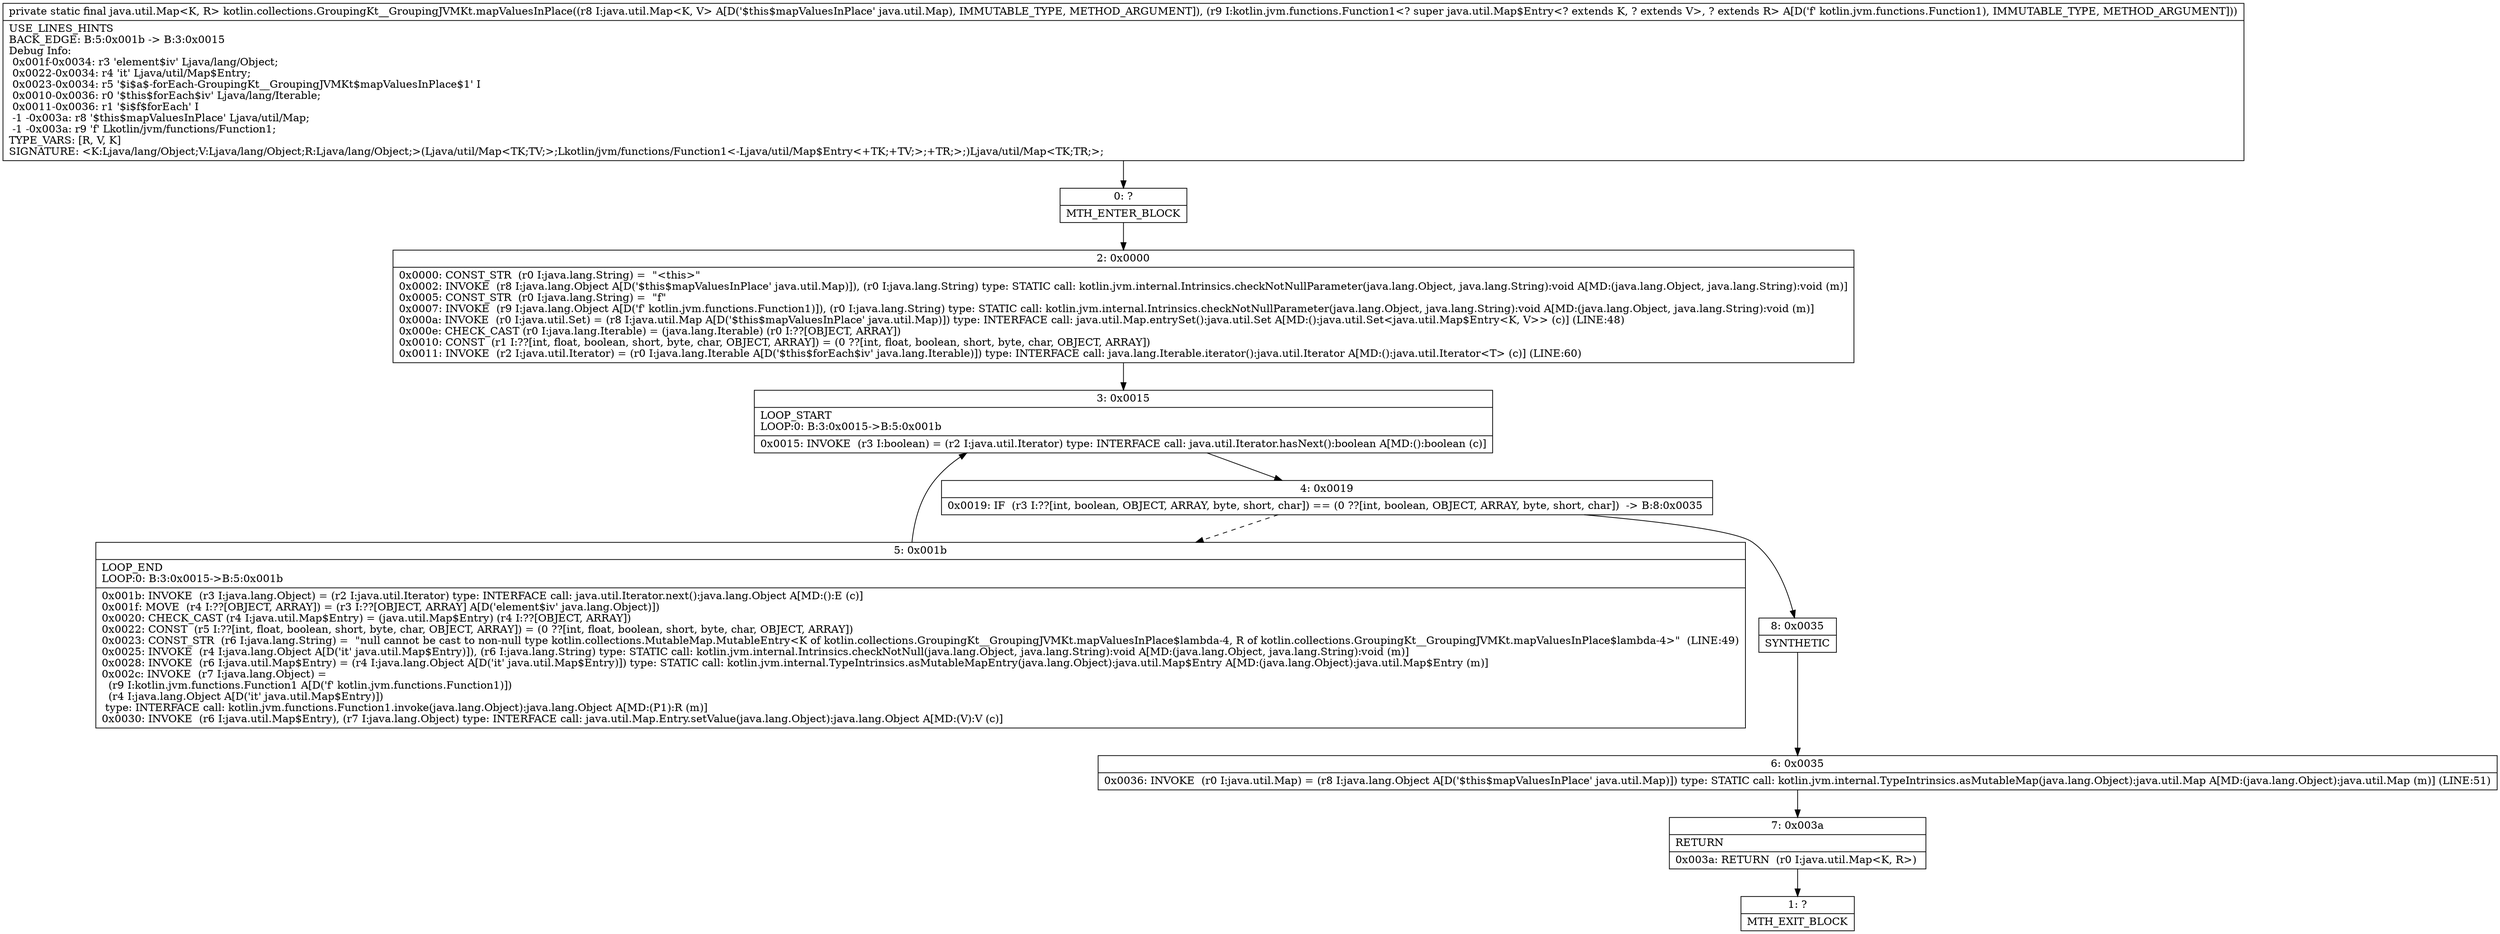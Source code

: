 digraph "CFG forkotlin.collections.GroupingKt__GroupingJVMKt.mapValuesInPlace(Ljava\/util\/Map;Lkotlin\/jvm\/functions\/Function1;)Ljava\/util\/Map;" {
Node_0 [shape=record,label="{0\:\ ?|MTH_ENTER_BLOCK\l}"];
Node_2 [shape=record,label="{2\:\ 0x0000|0x0000: CONST_STR  (r0 I:java.lang.String) =  \"\<this\>\" \l0x0002: INVOKE  (r8 I:java.lang.Object A[D('$this$mapValuesInPlace' java.util.Map)]), (r0 I:java.lang.String) type: STATIC call: kotlin.jvm.internal.Intrinsics.checkNotNullParameter(java.lang.Object, java.lang.String):void A[MD:(java.lang.Object, java.lang.String):void (m)]\l0x0005: CONST_STR  (r0 I:java.lang.String) =  \"f\" \l0x0007: INVOKE  (r9 I:java.lang.Object A[D('f' kotlin.jvm.functions.Function1)]), (r0 I:java.lang.String) type: STATIC call: kotlin.jvm.internal.Intrinsics.checkNotNullParameter(java.lang.Object, java.lang.String):void A[MD:(java.lang.Object, java.lang.String):void (m)]\l0x000a: INVOKE  (r0 I:java.util.Set) = (r8 I:java.util.Map A[D('$this$mapValuesInPlace' java.util.Map)]) type: INTERFACE call: java.util.Map.entrySet():java.util.Set A[MD:():java.util.Set\<java.util.Map$Entry\<K, V\>\> (c)] (LINE:48)\l0x000e: CHECK_CAST (r0 I:java.lang.Iterable) = (java.lang.Iterable) (r0 I:??[OBJECT, ARRAY]) \l0x0010: CONST  (r1 I:??[int, float, boolean, short, byte, char, OBJECT, ARRAY]) = (0 ??[int, float, boolean, short, byte, char, OBJECT, ARRAY]) \l0x0011: INVOKE  (r2 I:java.util.Iterator) = (r0 I:java.lang.Iterable A[D('$this$forEach$iv' java.lang.Iterable)]) type: INTERFACE call: java.lang.Iterable.iterator():java.util.Iterator A[MD:():java.util.Iterator\<T\> (c)] (LINE:60)\l}"];
Node_3 [shape=record,label="{3\:\ 0x0015|LOOP_START\lLOOP:0: B:3:0x0015\-\>B:5:0x001b\l|0x0015: INVOKE  (r3 I:boolean) = (r2 I:java.util.Iterator) type: INTERFACE call: java.util.Iterator.hasNext():boolean A[MD:():boolean (c)]\l}"];
Node_4 [shape=record,label="{4\:\ 0x0019|0x0019: IF  (r3 I:??[int, boolean, OBJECT, ARRAY, byte, short, char]) == (0 ??[int, boolean, OBJECT, ARRAY, byte, short, char])  \-\> B:8:0x0035 \l}"];
Node_5 [shape=record,label="{5\:\ 0x001b|LOOP_END\lLOOP:0: B:3:0x0015\-\>B:5:0x001b\l|0x001b: INVOKE  (r3 I:java.lang.Object) = (r2 I:java.util.Iterator) type: INTERFACE call: java.util.Iterator.next():java.lang.Object A[MD:():E (c)]\l0x001f: MOVE  (r4 I:??[OBJECT, ARRAY]) = (r3 I:??[OBJECT, ARRAY] A[D('element$iv' java.lang.Object)]) \l0x0020: CHECK_CAST (r4 I:java.util.Map$Entry) = (java.util.Map$Entry) (r4 I:??[OBJECT, ARRAY]) \l0x0022: CONST  (r5 I:??[int, float, boolean, short, byte, char, OBJECT, ARRAY]) = (0 ??[int, float, boolean, short, byte, char, OBJECT, ARRAY]) \l0x0023: CONST_STR  (r6 I:java.lang.String) =  \"null cannot be cast to non\-null type kotlin.collections.MutableMap.MutableEntry\<K of kotlin.collections.GroupingKt__GroupingJVMKt.mapValuesInPlace$lambda\-4, R of kotlin.collections.GroupingKt__GroupingJVMKt.mapValuesInPlace$lambda\-4\>\"  (LINE:49)\l0x0025: INVOKE  (r4 I:java.lang.Object A[D('it' java.util.Map$Entry)]), (r6 I:java.lang.String) type: STATIC call: kotlin.jvm.internal.Intrinsics.checkNotNull(java.lang.Object, java.lang.String):void A[MD:(java.lang.Object, java.lang.String):void (m)]\l0x0028: INVOKE  (r6 I:java.util.Map$Entry) = (r4 I:java.lang.Object A[D('it' java.util.Map$Entry)]) type: STATIC call: kotlin.jvm.internal.TypeIntrinsics.asMutableMapEntry(java.lang.Object):java.util.Map$Entry A[MD:(java.lang.Object):java.util.Map$Entry (m)]\l0x002c: INVOKE  (r7 I:java.lang.Object) = \l  (r9 I:kotlin.jvm.functions.Function1 A[D('f' kotlin.jvm.functions.Function1)])\l  (r4 I:java.lang.Object A[D('it' java.util.Map$Entry)])\l type: INTERFACE call: kotlin.jvm.functions.Function1.invoke(java.lang.Object):java.lang.Object A[MD:(P1):R (m)]\l0x0030: INVOKE  (r6 I:java.util.Map$Entry), (r7 I:java.lang.Object) type: INTERFACE call: java.util.Map.Entry.setValue(java.lang.Object):java.lang.Object A[MD:(V):V (c)]\l}"];
Node_8 [shape=record,label="{8\:\ 0x0035|SYNTHETIC\l}"];
Node_6 [shape=record,label="{6\:\ 0x0035|0x0036: INVOKE  (r0 I:java.util.Map) = (r8 I:java.lang.Object A[D('$this$mapValuesInPlace' java.util.Map)]) type: STATIC call: kotlin.jvm.internal.TypeIntrinsics.asMutableMap(java.lang.Object):java.util.Map A[MD:(java.lang.Object):java.util.Map (m)] (LINE:51)\l}"];
Node_7 [shape=record,label="{7\:\ 0x003a|RETURN\l|0x003a: RETURN  (r0 I:java.util.Map\<K, R\>) \l}"];
Node_1 [shape=record,label="{1\:\ ?|MTH_EXIT_BLOCK\l}"];
MethodNode[shape=record,label="{private static final java.util.Map\<K, R\> kotlin.collections.GroupingKt__GroupingJVMKt.mapValuesInPlace((r8 I:java.util.Map\<K, V\> A[D('$this$mapValuesInPlace' java.util.Map), IMMUTABLE_TYPE, METHOD_ARGUMENT]), (r9 I:kotlin.jvm.functions.Function1\<? super java.util.Map$Entry\<? extends K, ? extends V\>, ? extends R\> A[D('f' kotlin.jvm.functions.Function1), IMMUTABLE_TYPE, METHOD_ARGUMENT]))  | USE_LINES_HINTS\lBACK_EDGE: B:5:0x001b \-\> B:3:0x0015\lDebug Info:\l  0x001f\-0x0034: r3 'element$iv' Ljava\/lang\/Object;\l  0x0022\-0x0034: r4 'it' Ljava\/util\/Map$Entry;\l  0x0023\-0x0034: r5 '$i$a$\-forEach\-GroupingKt__GroupingJVMKt$mapValuesInPlace$1' I\l  0x0010\-0x0036: r0 '$this$forEach$iv' Ljava\/lang\/Iterable;\l  0x0011\-0x0036: r1 '$i$f$forEach' I\l  \-1 \-0x003a: r8 '$this$mapValuesInPlace' Ljava\/util\/Map;\l  \-1 \-0x003a: r9 'f' Lkotlin\/jvm\/functions\/Function1;\lTYPE_VARS: [R, V, K]\lSIGNATURE: \<K:Ljava\/lang\/Object;V:Ljava\/lang\/Object;R:Ljava\/lang\/Object;\>(Ljava\/util\/Map\<TK;TV;\>;Lkotlin\/jvm\/functions\/Function1\<\-Ljava\/util\/Map$Entry\<+TK;+TV;\>;+TR;\>;)Ljava\/util\/Map\<TK;TR;\>;\l}"];
MethodNode -> Node_0;Node_0 -> Node_2;
Node_2 -> Node_3;
Node_3 -> Node_4;
Node_4 -> Node_5[style=dashed];
Node_4 -> Node_8;
Node_5 -> Node_3;
Node_8 -> Node_6;
Node_6 -> Node_7;
Node_7 -> Node_1;
}

